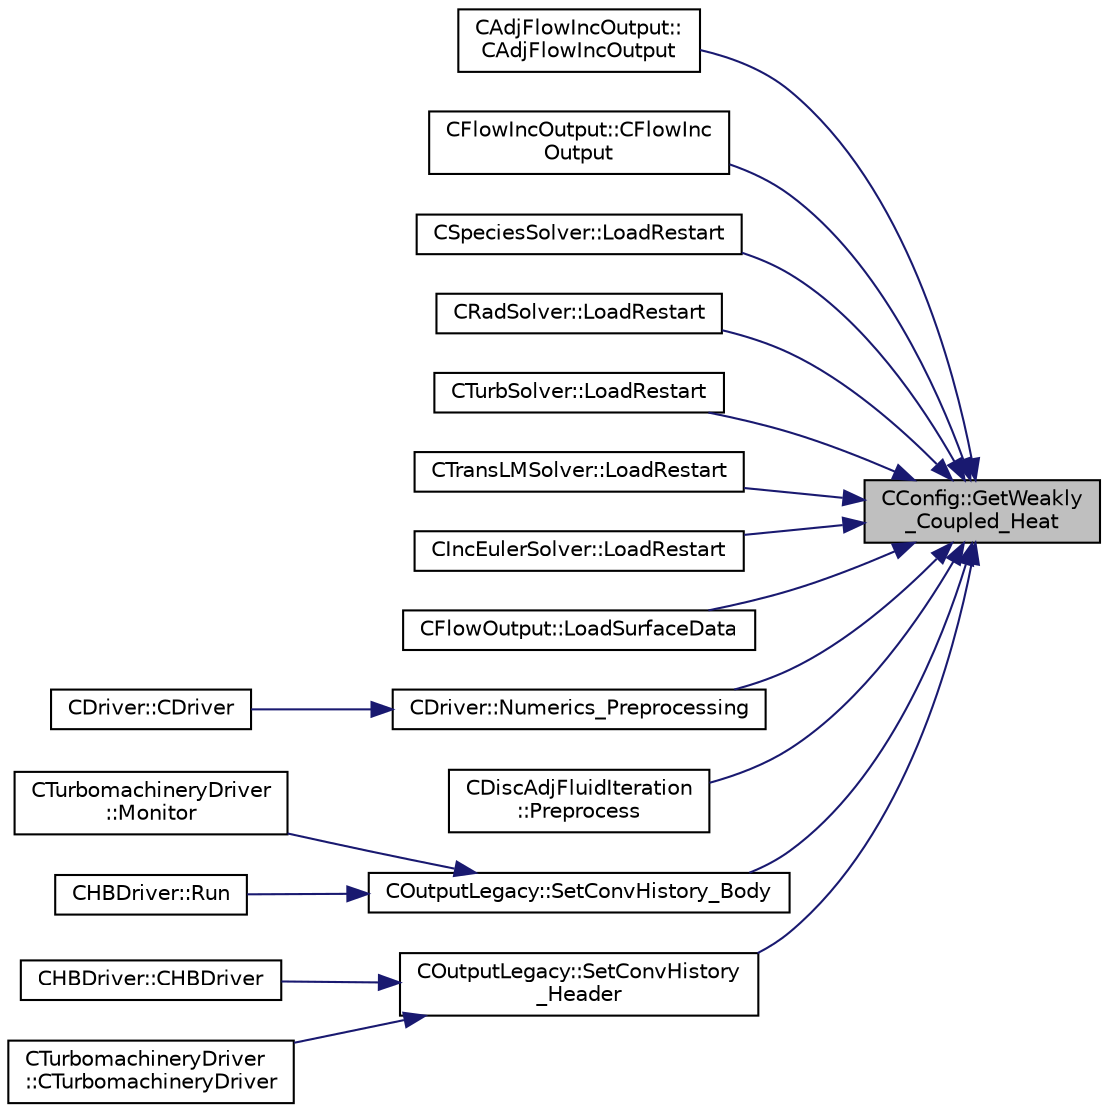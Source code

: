 digraph "CConfig::GetWeakly_Coupled_Heat"
{
 // LATEX_PDF_SIZE
  edge [fontname="Helvetica",fontsize="10",labelfontname="Helvetica",labelfontsize="10"];
  node [fontname="Helvetica",fontsize="10",shape=record];
  rankdir="RL";
  Node1 [label="CConfig::GetWeakly\l_Coupled_Heat",height=0.2,width=0.4,color="black", fillcolor="grey75", style="filled", fontcolor="black",tooltip="Get the heat equation."];
  Node1 -> Node2 [dir="back",color="midnightblue",fontsize="10",style="solid",fontname="Helvetica"];
  Node2 [label="CAdjFlowIncOutput::\lCAdjFlowIncOutput",height=0.2,width=0.4,color="black", fillcolor="white", style="filled",URL="$classCAdjFlowIncOutput.html#a115a0683a133a9f88344ee4255488385",tooltip="Constructor of the class."];
  Node1 -> Node3 [dir="back",color="midnightblue",fontsize="10",style="solid",fontname="Helvetica"];
  Node3 [label="CFlowIncOutput::CFlowInc\lOutput",height=0.2,width=0.4,color="black", fillcolor="white", style="filled",URL="$classCFlowIncOutput.html#a6887162e4142b214c7be9bfe40a0d94b",tooltip="Constructor of the class."];
  Node1 -> Node4 [dir="back",color="midnightblue",fontsize="10",style="solid",fontname="Helvetica"];
  Node4 [label="CSpeciesSolver::LoadRestart",height=0.2,width=0.4,color="black", fillcolor="white", style="filled",URL="$classCSpeciesSolver.html#a40ecea72824a266fcda6347d08a4fcea",tooltip="Load a solution from a restart file."];
  Node1 -> Node5 [dir="back",color="midnightblue",fontsize="10",style="solid",fontname="Helvetica"];
  Node5 [label="CRadSolver::LoadRestart",height=0.2,width=0.4,color="black", fillcolor="white", style="filled",URL="$classCRadSolver.html#a9f64999fe5bfcb69fb4349d00d6d8ef5",tooltip="Load a solution from a restart file."];
  Node1 -> Node6 [dir="back",color="midnightblue",fontsize="10",style="solid",fontname="Helvetica"];
  Node6 [label="CTurbSolver::LoadRestart",height=0.2,width=0.4,color="black", fillcolor="white", style="filled",URL="$classCTurbSolver.html#a7b62bcdb84f3345f560a6110905d7fb3",tooltip="Load a solution from a restart file."];
  Node1 -> Node7 [dir="back",color="midnightblue",fontsize="10",style="solid",fontname="Helvetica"];
  Node7 [label="CTransLMSolver::LoadRestart",height=0.2,width=0.4,color="black", fillcolor="white", style="filled",URL="$classCTransLMSolver.html#a6f940c3ebc5092d9d06306159300713d",tooltip="Load a solution from a restart file."];
  Node1 -> Node8 [dir="back",color="midnightblue",fontsize="10",style="solid",fontname="Helvetica"];
  Node8 [label="CIncEulerSolver::LoadRestart",height=0.2,width=0.4,color="black", fillcolor="white", style="filled",URL="$classCIncEulerSolver.html#a4a97a410c529cbc2aa3b98b444f9b5f8",tooltip="Load a solution from a restart file."];
  Node1 -> Node9 [dir="back",color="midnightblue",fontsize="10",style="solid",fontname="Helvetica"];
  Node9 [label="CFlowOutput::LoadSurfaceData",height=0.2,width=0.4,color="black", fillcolor="white", style="filled",URL="$classCFlowOutput.html#ac9aaea918853ec11c146127c2131f56c",tooltip="Set the values of the volume output fields for a surface point."];
  Node1 -> Node10 [dir="back",color="midnightblue",fontsize="10",style="solid",fontname="Helvetica"];
  Node10 [label="CDriver::Numerics_Preprocessing",height=0.2,width=0.4,color="black", fillcolor="white", style="filled",URL="$classCDriver.html#a03e4eacdeaca8db04159d40fe5295831",tooltip="Definition and allocation of all solver classes."];
  Node10 -> Node11 [dir="back",color="midnightblue",fontsize="10",style="solid",fontname="Helvetica"];
  Node11 [label="CDriver::CDriver",height=0.2,width=0.4,color="black", fillcolor="white", style="filled",URL="$classCDriver.html#a3fca4a013a6efa9bbb38fe78a86b5f3d",tooltip="Constructor of the class."];
  Node1 -> Node12 [dir="back",color="midnightblue",fontsize="10",style="solid",fontname="Helvetica"];
  Node12 [label="CDiscAdjFluidIteration\l::Preprocess",height=0.2,width=0.4,color="black", fillcolor="white", style="filled",URL="$classCDiscAdjFluidIteration.html#a9289dd9216cff8cca78b6c8224db4ff2",tooltip="Preprocessing to prepare for an iteration of the physics."];
  Node1 -> Node13 [dir="back",color="midnightblue",fontsize="10",style="solid",fontname="Helvetica"];
  Node13 [label="COutputLegacy::SetConvHistory_Body",height=0.2,width=0.4,color="black", fillcolor="white", style="filled",URL="$classCOutputLegacy.html#a217cc0d778a3828499189a9debee47c6",tooltip="Write the history file and the convergence on the screen for serial computations."];
  Node13 -> Node14 [dir="back",color="midnightblue",fontsize="10",style="solid",fontname="Helvetica"];
  Node14 [label="CTurbomachineryDriver\l::Monitor",height=0.2,width=0.4,color="black", fillcolor="white", style="filled",URL="$classCTurbomachineryDriver.html#a46d71c90157f3116888e41d0789be956",tooltip="Monitor the computation."];
  Node13 -> Node15 [dir="back",color="midnightblue",fontsize="10",style="solid",fontname="Helvetica"];
  Node15 [label="CHBDriver::Run",height=0.2,width=0.4,color="black", fillcolor="white", style="filled",URL="$classCHBDriver.html#a741b28f789c77858055bdea1d5716f21",tooltip="Run a single iteration of a Harmonic Balance problem."];
  Node1 -> Node16 [dir="back",color="midnightblue",fontsize="10",style="solid",fontname="Helvetica"];
  Node16 [label="COutputLegacy::SetConvHistory\l_Header",height=0.2,width=0.4,color="black", fillcolor="white", style="filled",URL="$classCOutputLegacy.html#a18b50c074872fff05e5be4022c4a54de",tooltip="Write the header of the history file."];
  Node16 -> Node17 [dir="back",color="midnightblue",fontsize="10",style="solid",fontname="Helvetica"];
  Node17 [label="CHBDriver::CHBDriver",height=0.2,width=0.4,color="black", fillcolor="white", style="filled",URL="$classCHBDriver.html#a270d371133771fdd74e613712ef07797",tooltip="Constructor of the class."];
  Node16 -> Node18 [dir="back",color="midnightblue",fontsize="10",style="solid",fontname="Helvetica"];
  Node18 [label="CTurbomachineryDriver\l::CTurbomachineryDriver",height=0.2,width=0.4,color="black", fillcolor="white", style="filled",URL="$classCTurbomachineryDriver.html#a69e22449283c30291cabc99eaad62e63",tooltip="Constructor of the class."];
}
